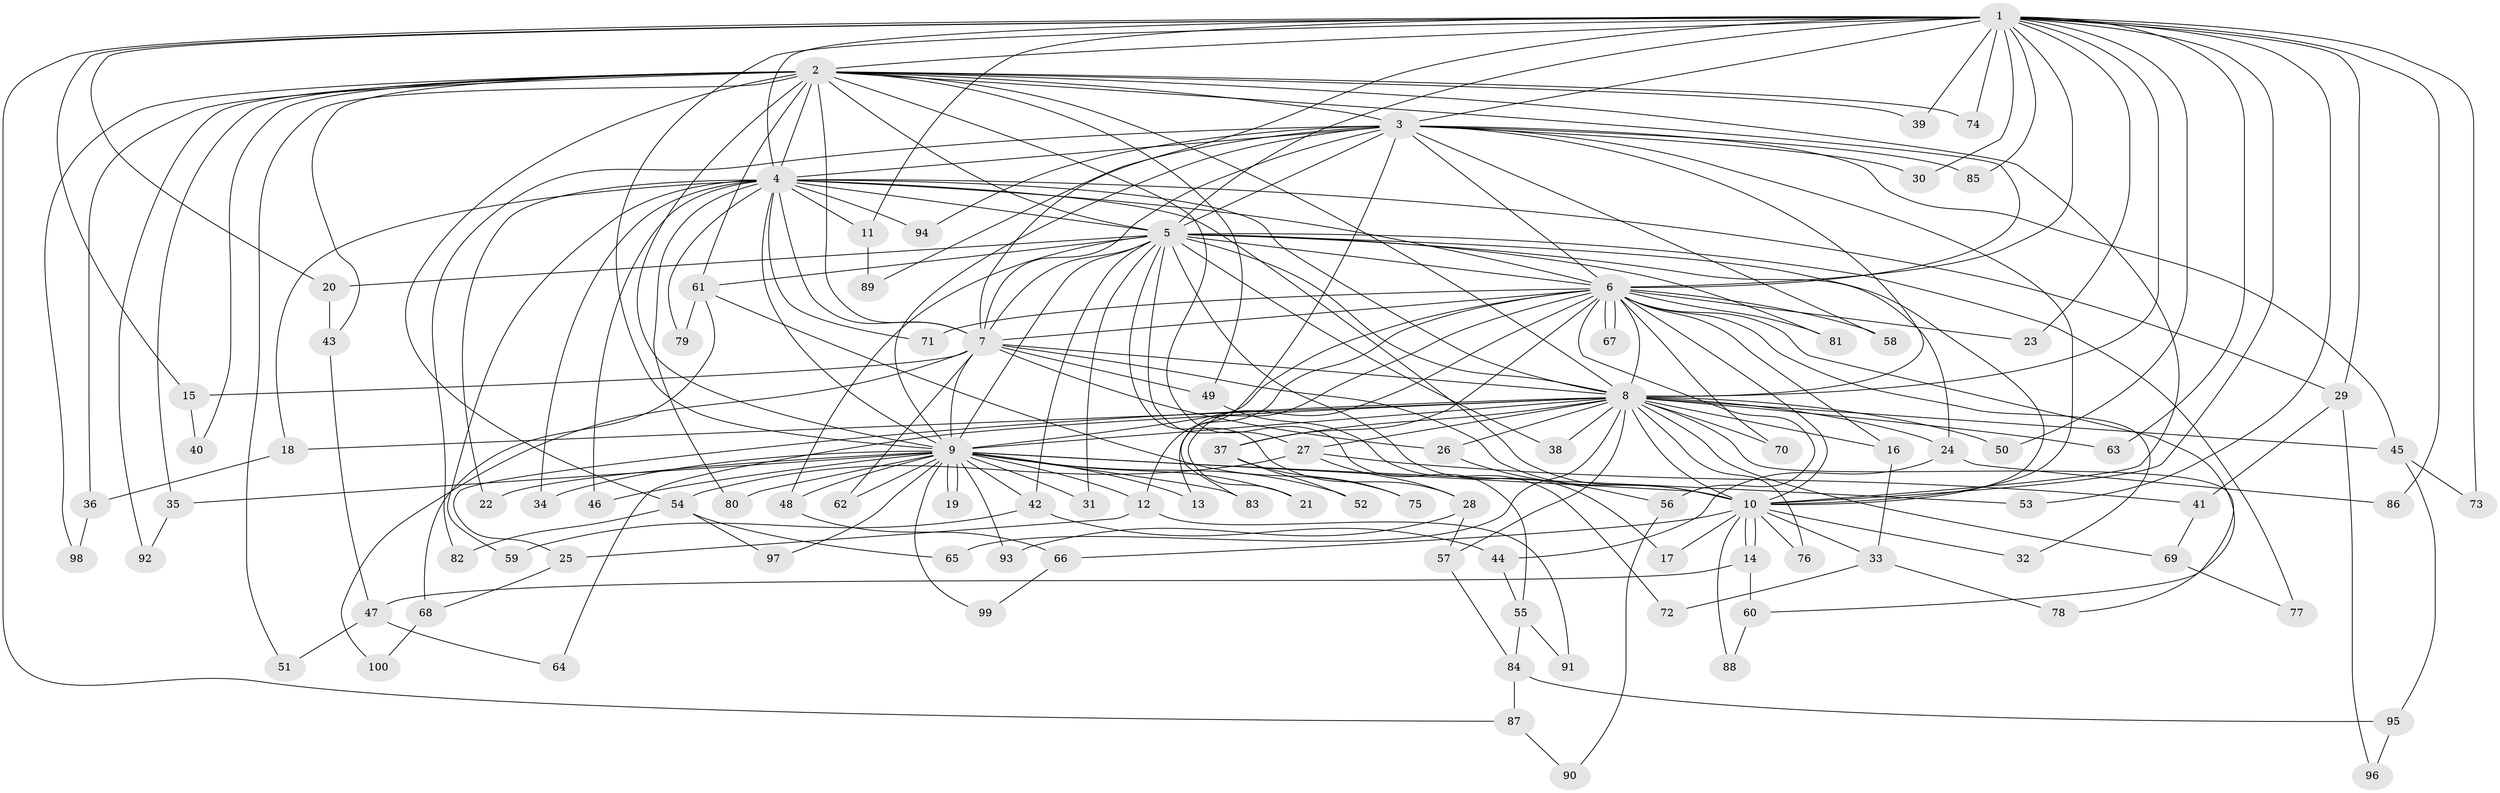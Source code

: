 // Generated by graph-tools (version 1.1) at 2025/38/02/21/25 10:38:53]
// undirected, 100 vertices, 225 edges
graph export_dot {
graph [start="1"]
  node [color=gray90,style=filled];
  1;
  2;
  3;
  4;
  5;
  6;
  7;
  8;
  9;
  10;
  11;
  12;
  13;
  14;
  15;
  16;
  17;
  18;
  19;
  20;
  21;
  22;
  23;
  24;
  25;
  26;
  27;
  28;
  29;
  30;
  31;
  32;
  33;
  34;
  35;
  36;
  37;
  38;
  39;
  40;
  41;
  42;
  43;
  44;
  45;
  46;
  47;
  48;
  49;
  50;
  51;
  52;
  53;
  54;
  55;
  56;
  57;
  58;
  59;
  60;
  61;
  62;
  63;
  64;
  65;
  66;
  67;
  68;
  69;
  70;
  71;
  72;
  73;
  74;
  75;
  76;
  77;
  78;
  79;
  80;
  81;
  82;
  83;
  84;
  85;
  86;
  87;
  88;
  89;
  90;
  91;
  92;
  93;
  94;
  95;
  96;
  97;
  98;
  99;
  100;
  1 -- 2;
  1 -- 3;
  1 -- 4;
  1 -- 5;
  1 -- 6;
  1 -- 7;
  1 -- 8;
  1 -- 9;
  1 -- 10;
  1 -- 11;
  1 -- 15;
  1 -- 20;
  1 -- 23;
  1 -- 29;
  1 -- 30;
  1 -- 39;
  1 -- 50;
  1 -- 53;
  1 -- 63;
  1 -- 73;
  1 -- 74;
  1 -- 85;
  1 -- 86;
  1 -- 87;
  2 -- 3;
  2 -- 4;
  2 -- 5;
  2 -- 6;
  2 -- 7;
  2 -- 8;
  2 -- 9;
  2 -- 10;
  2 -- 35;
  2 -- 36;
  2 -- 39;
  2 -- 40;
  2 -- 43;
  2 -- 49;
  2 -- 51;
  2 -- 54;
  2 -- 55;
  2 -- 61;
  2 -- 74;
  2 -- 92;
  2 -- 98;
  3 -- 4;
  3 -- 5;
  3 -- 6;
  3 -- 7;
  3 -- 8;
  3 -- 9;
  3 -- 10;
  3 -- 30;
  3 -- 45;
  3 -- 58;
  3 -- 82;
  3 -- 83;
  3 -- 85;
  3 -- 89;
  3 -- 94;
  4 -- 5;
  4 -- 6;
  4 -- 7;
  4 -- 8;
  4 -- 9;
  4 -- 10;
  4 -- 11;
  4 -- 18;
  4 -- 22;
  4 -- 29;
  4 -- 34;
  4 -- 46;
  4 -- 59;
  4 -- 71;
  4 -- 79;
  4 -- 80;
  4 -- 94;
  5 -- 6;
  5 -- 7;
  5 -- 8;
  5 -- 9;
  5 -- 10;
  5 -- 17;
  5 -- 20;
  5 -- 24;
  5 -- 27;
  5 -- 28;
  5 -- 31;
  5 -- 38;
  5 -- 42;
  5 -- 48;
  5 -- 61;
  5 -- 77;
  5 -- 81;
  6 -- 7;
  6 -- 8;
  6 -- 9;
  6 -- 10;
  6 -- 12;
  6 -- 13;
  6 -- 16;
  6 -- 21;
  6 -- 23;
  6 -- 32;
  6 -- 37;
  6 -- 56;
  6 -- 58;
  6 -- 60;
  6 -- 67;
  6 -- 67;
  6 -- 70;
  6 -- 71;
  6 -- 81;
  7 -- 8;
  7 -- 9;
  7 -- 10;
  7 -- 15;
  7 -- 26;
  7 -- 49;
  7 -- 62;
  7 -- 100;
  8 -- 9;
  8 -- 10;
  8 -- 16;
  8 -- 18;
  8 -- 24;
  8 -- 25;
  8 -- 26;
  8 -- 27;
  8 -- 37;
  8 -- 38;
  8 -- 45;
  8 -- 50;
  8 -- 57;
  8 -- 63;
  8 -- 64;
  8 -- 65;
  8 -- 69;
  8 -- 70;
  8 -- 76;
  8 -- 78;
  9 -- 10;
  9 -- 12;
  9 -- 13;
  9 -- 19;
  9 -- 19;
  9 -- 21;
  9 -- 22;
  9 -- 31;
  9 -- 34;
  9 -- 35;
  9 -- 42;
  9 -- 46;
  9 -- 48;
  9 -- 52;
  9 -- 53;
  9 -- 62;
  9 -- 80;
  9 -- 83;
  9 -- 93;
  9 -- 97;
  9 -- 99;
  10 -- 14;
  10 -- 14;
  10 -- 17;
  10 -- 32;
  10 -- 33;
  10 -- 66;
  10 -- 76;
  10 -- 88;
  11 -- 89;
  12 -- 25;
  12 -- 91;
  14 -- 47;
  14 -- 60;
  15 -- 40;
  16 -- 33;
  18 -- 36;
  20 -- 43;
  24 -- 44;
  24 -- 86;
  25 -- 68;
  26 -- 56;
  27 -- 28;
  27 -- 41;
  27 -- 54;
  28 -- 57;
  28 -- 93;
  29 -- 41;
  29 -- 96;
  33 -- 72;
  33 -- 78;
  35 -- 92;
  36 -- 98;
  37 -- 52;
  37 -- 75;
  41 -- 69;
  42 -- 44;
  42 -- 59;
  43 -- 47;
  44 -- 55;
  45 -- 73;
  45 -- 95;
  47 -- 51;
  47 -- 64;
  48 -- 66;
  49 -- 72;
  54 -- 65;
  54 -- 82;
  54 -- 97;
  55 -- 84;
  55 -- 91;
  56 -- 90;
  57 -- 84;
  60 -- 88;
  61 -- 68;
  61 -- 75;
  61 -- 79;
  66 -- 99;
  68 -- 100;
  69 -- 77;
  84 -- 87;
  84 -- 95;
  87 -- 90;
  95 -- 96;
}
